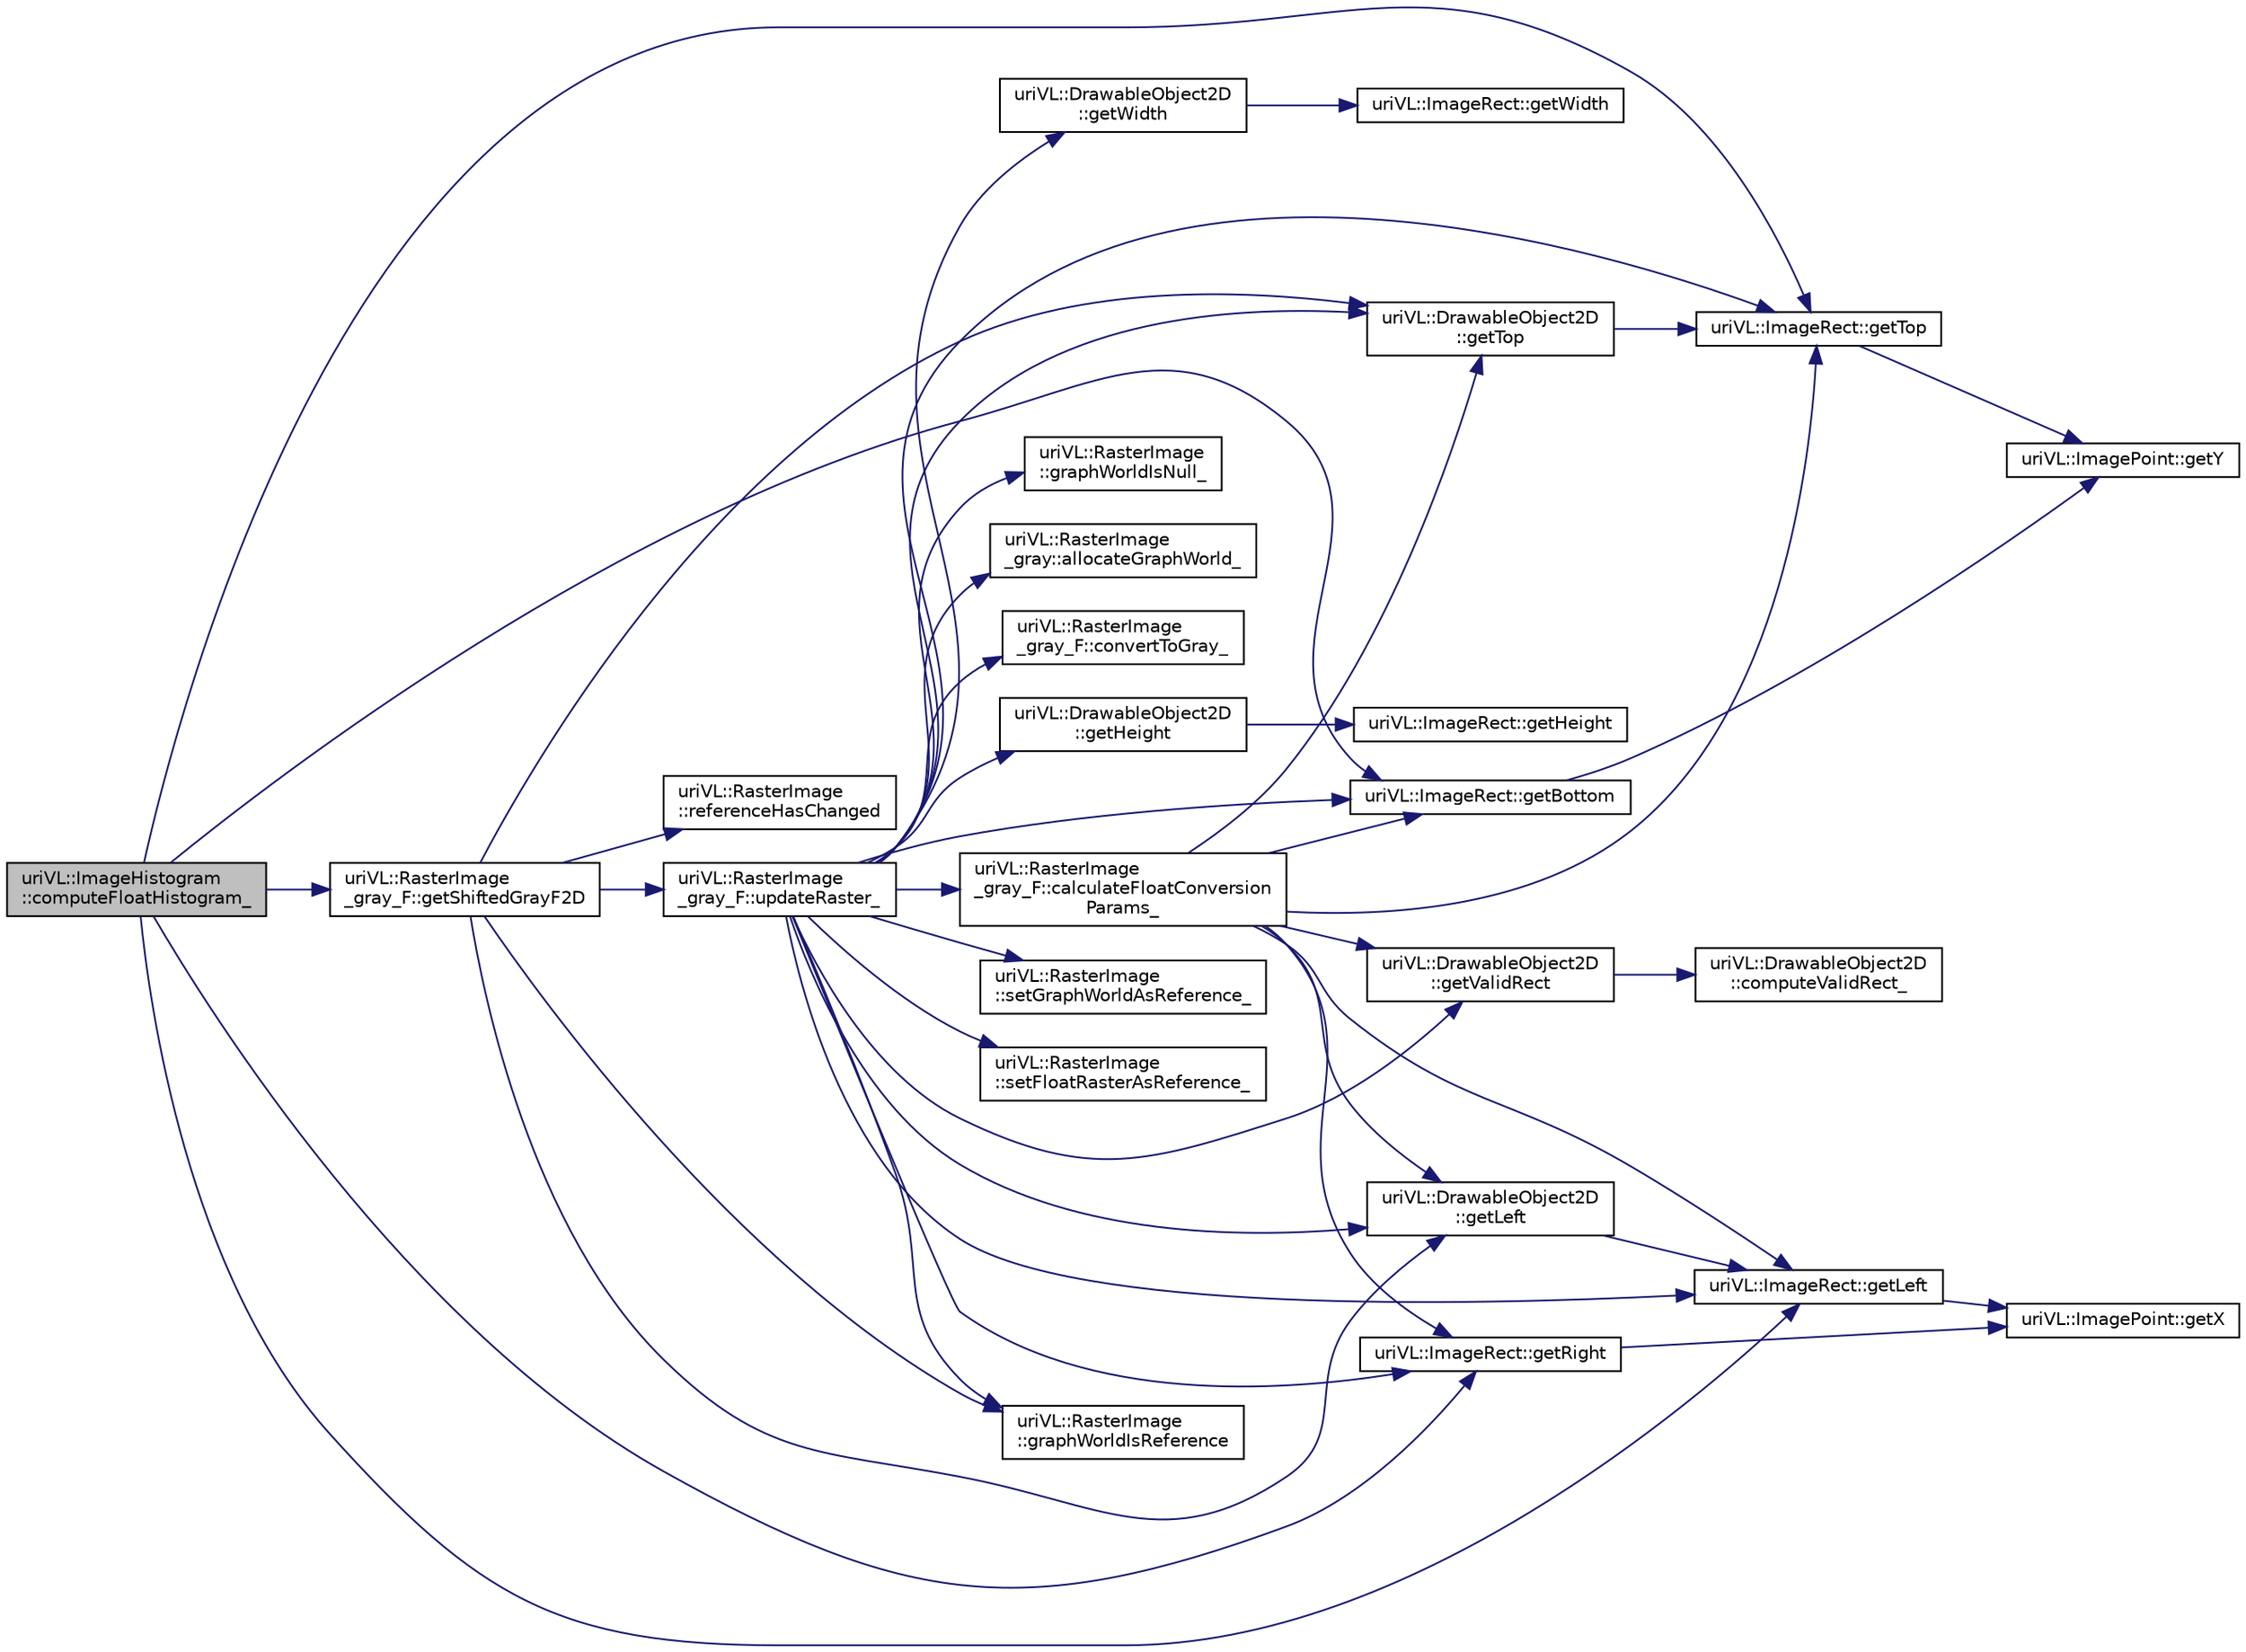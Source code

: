 digraph "uriVL::ImageHistogram::computeFloatHistogram_"
{
  edge [fontname="Helvetica",fontsize="10",labelfontname="Helvetica",labelfontsize="10"];
  node [fontname="Helvetica",fontsize="10",shape=record];
  rankdir="LR";
  Node1 [label="uriVL::ImageHistogram\l::computeFloatHistogram_",height=0.2,width=0.4,color="black", fillcolor="grey75", style="filled", fontcolor="black"];
  Node1 -> Node2 [color="midnightblue",fontsize="10",style="solid",fontname="Helvetica"];
  Node2 [label="uriVL::ImageRect::getBottom",height=0.2,width=0.4,color="black", fillcolor="white", style="filled",URL="$classuriVL_1_1ImageRect.html#acb34c902550ecb25f7fa6ffb620aea71",tooltip="Returns the maximum y coordinate of the rectangle. "];
  Node2 -> Node3 [color="midnightblue",fontsize="10",style="solid",fontname="Helvetica"];
  Node3 [label="uriVL::ImagePoint::getY",height=0.2,width=0.4,color="black", fillcolor="white", style="filled",URL="$classuriVL_1_1ImagePoint.html#a4edda1ad5b1f3b39db3ac200dfddf016",tooltip="Returns the point&#39;s y coordinate. "];
  Node1 -> Node4 [color="midnightblue",fontsize="10",style="solid",fontname="Helvetica"];
  Node4 [label="uriVL::ImageRect::getLeft",height=0.2,width=0.4,color="black", fillcolor="white", style="filled",URL="$classuriVL_1_1ImageRect.html#a38bd531df6bd6c4892bca1a690feda13",tooltip="Returns the minimum x coordinate of the rectangle. "];
  Node4 -> Node5 [color="midnightblue",fontsize="10",style="solid",fontname="Helvetica"];
  Node5 [label="uriVL::ImagePoint::getX",height=0.2,width=0.4,color="black", fillcolor="white", style="filled",URL="$classuriVL_1_1ImagePoint.html#a4845eb34e164c8dffd9b366cf61f3f5b",tooltip="Returns the point&#39;s x coordinate. "];
  Node1 -> Node6 [color="midnightblue",fontsize="10",style="solid",fontname="Helvetica"];
  Node6 [label="uriVL::ImageRect::getRight",height=0.2,width=0.4,color="black", fillcolor="white", style="filled",URL="$classuriVL_1_1ImageRect.html#a89884bd1866a1b7ffb67d4cc1ec1a052",tooltip="Returns the maximum x coordinate of the rectangle. "];
  Node6 -> Node5 [color="midnightblue",fontsize="10",style="solid",fontname="Helvetica"];
  Node1 -> Node7 [color="midnightblue",fontsize="10",style="solid",fontname="Helvetica"];
  Node7 [label="uriVL::RasterImage\l_gray_F::getShiftedGrayF2D",height=0.2,width=0.4,color="black", fillcolor="white", style="filled",URL="$classuriVL_1_1RasterImage__gray__F.html#a73b583866ed300dc55d18516330b3e46",tooltip="Returns the shifted float gray-level raster for this image as a read-only 2D array. "];
  Node7 -> Node8 [color="midnightblue",fontsize="10",style="solid",fontname="Helvetica"];
  Node8 [label="uriVL::RasterImage\l::graphWorldIsReference",height=0.2,width=0.4,color="black", fillcolor="white", style="filled",URL="$classuriVL_1_1RasterImage.html#ac6190461f1bd30c426fc3d183b74429b",tooltip="Indicates whether or not the raster stored in the GraphWorld (if it exists) contains the reference va..."];
  Node7 -> Node9 [color="midnightblue",fontsize="10",style="solid",fontname="Helvetica"];
  Node9 [label="uriVL::RasterImage\l::referenceHasChanged",height=0.2,width=0.4,color="black", fillcolor="white", style="filled",URL="$classuriVL_1_1RasterImage.html#a8d10dedd31a0e59925bdf31a37d03097",tooltip="Indicates whether or not the reference raster for this image has been modified. "];
  Node7 -> Node10 [color="midnightblue",fontsize="10",style="solid",fontname="Helvetica"];
  Node10 [label="uriVL::RasterImage\l_gray_F::updateRaster_",height=0.2,width=0.4,color="black", fillcolor="white", style="filled",URL="$classuriVL_1_1RasterImage__gray__F.html#ab2bae6517e5ae3563d98dfa6f97ba6d0",tooltip="Updates the image&#39;s base raster (if it is not the reference). "];
  Node10 -> Node11 [color="midnightblue",fontsize="10",style="solid",fontname="Helvetica"];
  Node11 [label="uriVL::DrawableObject2D\l::getValidRect",height=0.2,width=0.4,color="black", fillcolor="white", style="filled",URL="$classuriVL_1_1DrawableObject2D.html#ad654c2c5da02b3b20298c3eef4153874",tooltip="Returns the object&#39;s valid data rectangle. "];
  Node11 -> Node12 [color="midnightblue",fontsize="10",style="solid",fontname="Helvetica"];
  Node12 [label="uriVL::DrawableObject2D\l::computeValidRect_",height=0.2,width=0.4,color="black", fillcolor="white", style="filled",URL="$classuriVL_1_1DrawableObject2D.html#a9eb135fd212d80a8fbc3caa7e242d9dd",tooltip="Calculates the object&#39;s valid box. "];
  Node10 -> Node13 [color="midnightblue",fontsize="10",style="solid",fontname="Helvetica"];
  Node13 [label="uriVL::ImageRect::getTop",height=0.2,width=0.4,color="black", fillcolor="white", style="filled",URL="$classuriVL_1_1ImageRect.html#a2715b0a7b291354fd839a95ece0e0aba",tooltip="Returns the minimum y coordinate of the rectangle. "];
  Node13 -> Node3 [color="midnightblue",fontsize="10",style="solid",fontname="Helvetica"];
  Node10 -> Node2 [color="midnightblue",fontsize="10",style="solid",fontname="Helvetica"];
  Node10 -> Node4 [color="midnightblue",fontsize="10",style="solid",fontname="Helvetica"];
  Node10 -> Node6 [color="midnightblue",fontsize="10",style="solid",fontname="Helvetica"];
  Node10 -> Node8 [color="midnightblue",fontsize="10",style="solid",fontname="Helvetica"];
  Node10 -> Node14 [color="midnightblue",fontsize="10",style="solid",fontname="Helvetica"];
  Node14 [label="uriVL::RasterImage\l::graphWorldIsNull_",height=0.2,width=0.4,color="black", fillcolor="white", style="filled",URL="$classuriVL_1_1RasterImage.html#a828cf5c4cfe56eaa135c6f7c0d17f49c",tooltip="Indicates whether the GraphWorld was allocated for this object. "];
  Node10 -> Node15 [color="midnightblue",fontsize="10",style="solid",fontname="Helvetica"];
  Node15 [label="uriVL::RasterImage\l_gray::allocateGraphWorld_",height=0.2,width=0.4,color="black", fillcolor="white", style="filled",URL="$classuriVL_1_1RasterImage__gray.html#a1c0f92047c64fc8387646ace46b45290",tooltip="Alocates the GraphWorld for this object at the set dimensions. "];
  Node10 -> Node16 [color="midnightblue",fontsize="10",style="solid",fontname="Helvetica"];
  Node16 [label="uriVL::DrawableObject2D\l::getHeight",height=0.2,width=0.4,color="black", fillcolor="white", style="filled",URL="$classuriVL_1_1DrawableObject2D.html#a0fa48af9667c5a4b53bd2a9bf0eea240",tooltip="Returns the number of rows for the image. "];
  Node16 -> Node17 [color="midnightblue",fontsize="10",style="solid",fontname="Helvetica"];
  Node17 [label="uriVL::ImageRect::getHeight",height=0.2,width=0.4,color="black", fillcolor="white", style="filled",URL="$classuriVL_1_1ImageRect.html#aa757d85ab5d5230bc0ca53f5960e14f3",tooltip="Returns the height of the rectangle. "];
  Node10 -> Node18 [color="midnightblue",fontsize="10",style="solid",fontname="Helvetica"];
  Node18 [label="uriVL::DrawableObject2D\l::getWidth",height=0.2,width=0.4,color="black", fillcolor="white", style="filled",URL="$classuriVL_1_1DrawableObject2D.html#a01127dbd10a99cdbb7596e48539068c9",tooltip="Returns the number of columns for the image. "];
  Node18 -> Node19 [color="midnightblue",fontsize="10",style="solid",fontname="Helvetica"];
  Node19 [label="uriVL::ImageRect::getWidth",height=0.2,width=0.4,color="black", fillcolor="white", style="filled",URL="$classuriVL_1_1ImageRect.html#a1081dc6f638b33ebf30d0a43d51289ef",tooltip="Returns the width of the rectangle. "];
  Node10 -> Node20 [color="midnightblue",fontsize="10",style="solid",fontname="Helvetica"];
  Node20 [label="uriVL::DrawableObject2D\l::getTop",height=0.2,width=0.4,color="black", fillcolor="white", style="filled",URL="$classuriVL_1_1DrawableObject2D.html#a01508a3886015ab55449c46989af2277",tooltip="Returns the minimum y coordinate of the bounding rectangle. "];
  Node20 -> Node13 [color="midnightblue",fontsize="10",style="solid",fontname="Helvetica"];
  Node10 -> Node21 [color="midnightblue",fontsize="10",style="solid",fontname="Helvetica"];
  Node21 [label="uriVL::DrawableObject2D\l::getLeft",height=0.2,width=0.4,color="black", fillcolor="white", style="filled",URL="$classuriVL_1_1DrawableObject2D.html#a9c92e6b3d3b0753514e677080c762ef0",tooltip="Returns the minimum x coordinate of the bounding rectangle. "];
  Node21 -> Node4 [color="midnightblue",fontsize="10",style="solid",fontname="Helvetica"];
  Node10 -> Node22 [color="midnightblue",fontsize="10",style="solid",fontname="Helvetica"];
  Node22 [label="uriVL::RasterImage\l_gray_F::calculateFloatConversion\lParams_",height=0.2,width=0.4,color="black", fillcolor="white", style="filled",URL="$classuriVL_1_1RasterImage__gray__F.html#a467bb154a4d4af2fa9f0156b531f9320",tooltip="Calculates the parameters of a conversion to gray. "];
  Node22 -> Node11 [color="midnightblue",fontsize="10",style="solid",fontname="Helvetica"];
  Node22 -> Node13 [color="midnightblue",fontsize="10",style="solid",fontname="Helvetica"];
  Node22 -> Node2 [color="midnightblue",fontsize="10",style="solid",fontname="Helvetica"];
  Node22 -> Node4 [color="midnightblue",fontsize="10",style="solid",fontname="Helvetica"];
  Node22 -> Node6 [color="midnightblue",fontsize="10",style="solid",fontname="Helvetica"];
  Node22 -> Node20 [color="midnightblue",fontsize="10",style="solid",fontname="Helvetica"];
  Node22 -> Node21 [color="midnightblue",fontsize="10",style="solid",fontname="Helvetica"];
  Node10 -> Node23 [color="midnightblue",fontsize="10",style="solid",fontname="Helvetica"];
  Node23 [label="uriVL::RasterImage\l_gray_F::convertToGray_",height=0.2,width=0.4,color="black", fillcolor="white", style="filled",URL="$classuriVL_1_1RasterImage__gray__F.html#a0bc96d1e5353548f03e40e3828f99138",tooltip="Converts this image&#39;s base raster into a 1D gray-level raster. "];
  Node10 -> Node24 [color="midnightblue",fontsize="10",style="solid",fontname="Helvetica"];
  Node24 [label="uriVL::RasterImage\l::setGraphWorldAsReference_",height=0.2,width=0.4,color="black", fillcolor="white", style="filled",URL="$classuriVL_1_1RasterImage.html#ab67da9ae00b8d0fe26d25bb559514683",tooltip="Sets this image&#39;s gworld as the reference (and allocates if it was NULL) "];
  Node10 -> Node25 [color="midnightblue",fontsize="10",style="solid",fontname="Helvetica"];
  Node25 [label="uriVL::RasterImage\l::setFloatRasterAsReference_",height=0.2,width=0.4,color="black", fillcolor="white", style="filled",URL="$classuriVL_1_1RasterImage.html#ac1678a791415c990c48efbcd3258180c",tooltip="Sets this image&#39;s float raster as the reference (fails if it was NULL) "];
  Node7 -> Node20 [color="midnightblue",fontsize="10",style="solid",fontname="Helvetica"];
  Node7 -> Node21 [color="midnightblue",fontsize="10",style="solid",fontname="Helvetica"];
  Node1 -> Node13 [color="midnightblue",fontsize="10",style="solid",fontname="Helvetica"];
}
